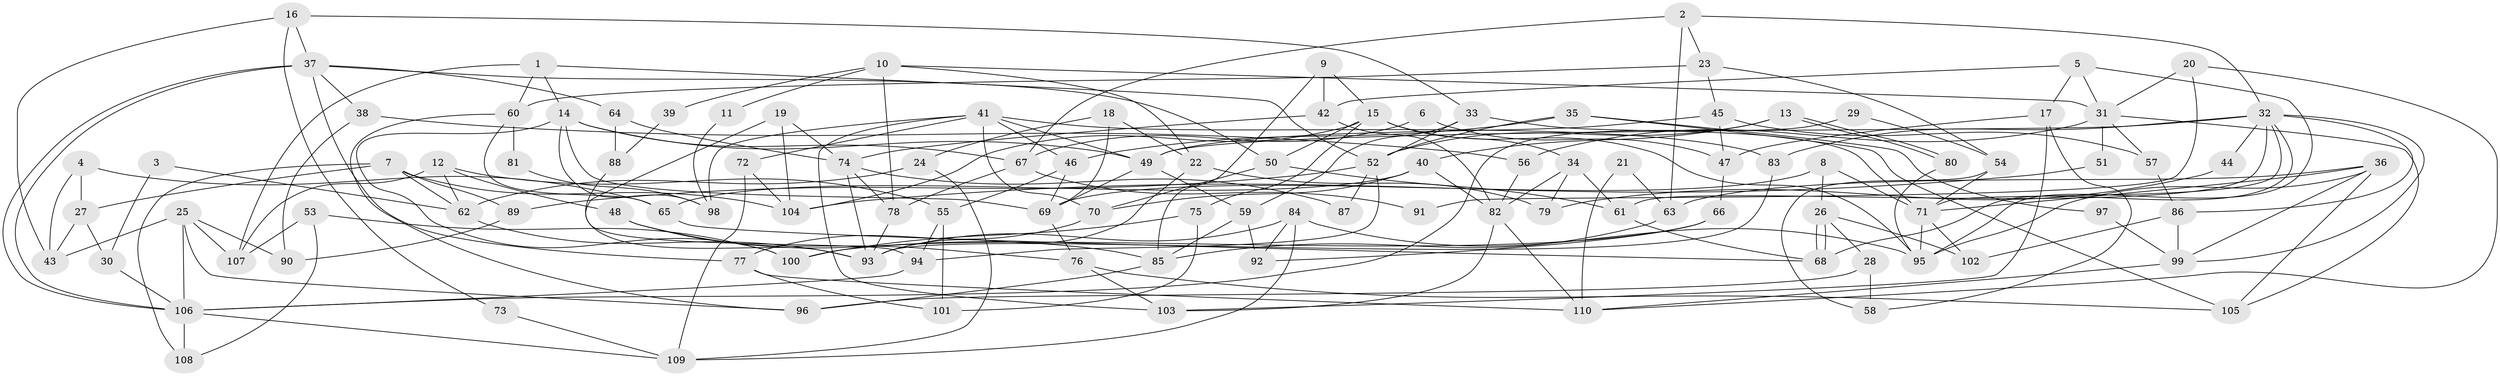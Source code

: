 // coarse degree distribution, {8: 0.07142857142857142, 6: 0.11428571428571428, 2: 0.07142857142857142, 3: 0.2, 4: 0.18571428571428572, 7: 0.12857142857142856, 5: 0.18571428571428572, 10: 0.014285714285714285, 9: 0.02857142857142857}
// Generated by graph-tools (version 1.1) at 2025/42/03/06/25 10:42:01]
// undirected, 110 vertices, 220 edges
graph export_dot {
graph [start="1"]
  node [color=gray90,style=filled];
  1;
  2;
  3;
  4;
  5;
  6;
  7;
  8;
  9;
  10;
  11;
  12;
  13;
  14;
  15;
  16;
  17;
  18;
  19;
  20;
  21;
  22;
  23;
  24;
  25;
  26;
  27;
  28;
  29;
  30;
  31;
  32;
  33;
  34;
  35;
  36;
  37;
  38;
  39;
  40;
  41;
  42;
  43;
  44;
  45;
  46;
  47;
  48;
  49;
  50;
  51;
  52;
  53;
  54;
  55;
  56;
  57;
  58;
  59;
  60;
  61;
  62;
  63;
  64;
  65;
  66;
  67;
  68;
  69;
  70;
  71;
  72;
  73;
  74;
  75;
  76;
  77;
  78;
  79;
  80;
  81;
  82;
  83;
  84;
  85;
  86;
  87;
  88;
  89;
  90;
  91;
  92;
  93;
  94;
  95;
  96;
  97;
  98;
  99;
  100;
  101;
  102;
  103;
  104;
  105;
  106;
  107;
  108;
  109;
  110;
  1 -- 52;
  1 -- 60;
  1 -- 14;
  1 -- 107;
  2 -- 63;
  2 -- 32;
  2 -- 23;
  2 -- 67;
  3 -- 30;
  3 -- 62;
  4 -- 65;
  4 -- 43;
  4 -- 27;
  5 -- 95;
  5 -- 17;
  5 -- 31;
  5 -- 42;
  6 -- 67;
  6 -- 47;
  7 -- 27;
  7 -- 89;
  7 -- 62;
  7 -- 104;
  7 -- 108;
  8 -- 69;
  8 -- 71;
  8 -- 26;
  9 -- 15;
  9 -- 42;
  9 -- 85;
  10 -- 78;
  10 -- 22;
  10 -- 11;
  10 -- 31;
  10 -- 39;
  11 -- 98;
  12 -- 107;
  12 -- 62;
  12 -- 48;
  12 -- 55;
  13 -- 80;
  13 -- 80;
  13 -- 52;
  13 -- 40;
  14 -- 69;
  14 -- 49;
  14 -- 67;
  14 -- 98;
  14 -- 100;
  15 -- 50;
  15 -- 34;
  15 -- 75;
  15 -- 95;
  15 -- 104;
  16 -- 33;
  16 -- 37;
  16 -- 43;
  16 -- 73;
  17 -- 103;
  17 -- 47;
  17 -- 58;
  18 -- 24;
  18 -- 69;
  18 -- 22;
  19 -- 104;
  19 -- 74;
  19 -- 93;
  20 -- 31;
  20 -- 110;
  20 -- 91;
  21 -- 63;
  21 -- 110;
  22 -- 93;
  22 -- 79;
  23 -- 45;
  23 -- 54;
  23 -- 60;
  24 -- 62;
  24 -- 109;
  25 -- 107;
  25 -- 96;
  25 -- 43;
  25 -- 90;
  25 -- 106;
  26 -- 68;
  26 -- 68;
  26 -- 28;
  26 -- 102;
  27 -- 43;
  27 -- 30;
  28 -- 58;
  28 -- 96;
  29 -- 54;
  29 -- 106;
  30 -- 106;
  31 -- 51;
  31 -- 56;
  31 -- 57;
  31 -- 105;
  32 -- 68;
  32 -- 71;
  32 -- 44;
  32 -- 49;
  32 -- 61;
  32 -- 83;
  32 -- 86;
  32 -- 99;
  33 -- 52;
  33 -- 59;
  33 -- 71;
  34 -- 61;
  34 -- 82;
  34 -- 79;
  35 -- 105;
  35 -- 46;
  35 -- 52;
  35 -- 97;
  36 -- 95;
  36 -- 71;
  36 -- 63;
  36 -- 99;
  36 -- 105;
  37 -- 50;
  37 -- 106;
  37 -- 106;
  37 -- 38;
  37 -- 64;
  37 -- 77;
  38 -- 56;
  38 -- 90;
  39 -- 88;
  40 -- 70;
  40 -- 65;
  40 -- 82;
  41 -- 72;
  41 -- 49;
  41 -- 46;
  41 -- 70;
  41 -- 83;
  41 -- 98;
  41 -- 103;
  42 -- 74;
  42 -- 82;
  44 -- 79;
  45 -- 57;
  45 -- 49;
  45 -- 47;
  46 -- 69;
  46 -- 55;
  47 -- 66;
  48 -- 76;
  48 -- 85;
  49 -- 59;
  49 -- 69;
  50 -- 70;
  50 -- 61;
  51 -- 104;
  52 -- 94;
  52 -- 87;
  52 -- 89;
  53 -- 100;
  53 -- 108;
  53 -- 107;
  54 -- 71;
  54 -- 58;
  55 -- 94;
  55 -- 101;
  56 -- 82;
  57 -- 86;
  59 -- 85;
  59 -- 92;
  60 -- 96;
  60 -- 65;
  60 -- 81;
  61 -- 68;
  62 -- 93;
  63 -- 85;
  64 -- 74;
  64 -- 88;
  65 -- 68;
  66 -- 100;
  66 -- 92;
  67 -- 78;
  67 -- 91;
  69 -- 76;
  70 -- 77;
  71 -- 102;
  71 -- 95;
  72 -- 109;
  72 -- 104;
  73 -- 109;
  74 -- 93;
  74 -- 78;
  74 -- 87;
  75 -- 101;
  75 -- 100;
  76 -- 105;
  76 -- 103;
  77 -- 110;
  77 -- 101;
  78 -- 93;
  80 -- 95;
  81 -- 98;
  82 -- 103;
  82 -- 110;
  83 -- 93;
  84 -- 95;
  84 -- 93;
  84 -- 92;
  84 -- 109;
  85 -- 96;
  86 -- 99;
  86 -- 102;
  88 -- 94;
  89 -- 90;
  94 -- 106;
  97 -- 99;
  99 -- 110;
  106 -- 108;
  106 -- 109;
}
